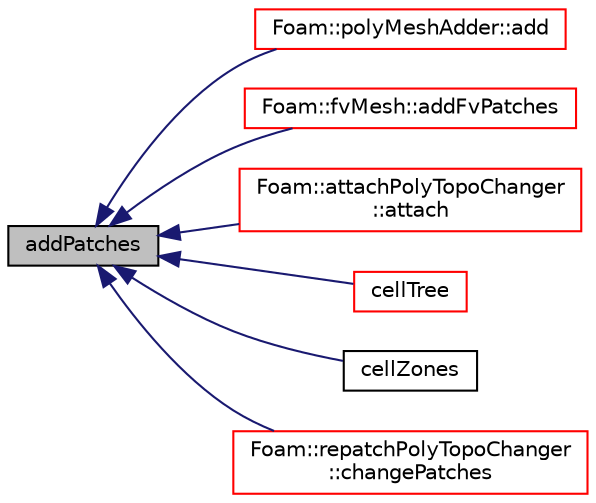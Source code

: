digraph "addPatches"
{
  bgcolor="transparent";
  edge [fontname="Helvetica",fontsize="10",labelfontname="Helvetica",labelfontsize="10"];
  node [fontname="Helvetica",fontsize="10",shape=record];
  rankdir="LR";
  Node1 [label="addPatches",height=0.2,width=0.4,color="black", fillcolor="grey75", style="filled", fontcolor="black"];
  Node1 -> Node2 [dir="back",color="midnightblue",fontsize="10",style="solid",fontname="Helvetica"];
  Node2 [label="Foam::polyMeshAdder::add",height=0.2,width=0.4,color="red",URL="$a01960.html#a24c9d73a4265ffdfd8fd7fc1c73a1cdc",tooltip="Add two polyMeshes. Returns new polyMesh and map construct. "];
  Node1 -> Node3 [dir="back",color="midnightblue",fontsize="10",style="solid",fontname="Helvetica"];
  Node3 [label="Foam::fvMesh::addFvPatches",height=0.2,width=0.4,color="red",URL="$a00892.html#a807737f477e7b9e29eb35303a67f80ee",tooltip="Add boundary patches. Constructor helper. "];
  Node1 -> Node4 [dir="back",color="midnightblue",fontsize="10",style="solid",fontname="Helvetica"];
  Node4 [label="Foam::attachPolyTopoChanger\l::attach",height=0.2,width=0.4,color="red",URL="$a00081.html#a655f9a7493e609affecc9d220fb2a843",tooltip="Attach mesh. By default filter out empty patches. "];
  Node1 -> Node5 [dir="back",color="midnightblue",fontsize="10",style="solid",fontname="Helvetica"];
  Node5 [label="cellTree",height=0.2,width=0.4,color="red",URL="$a01959.html#a7ec8de2b3ebafbb5aecf9316146722bf",tooltip="Return the cell search tree. "];
  Node1 -> Node6 [dir="back",color="midnightblue",fontsize="10",style="solid",fontname="Helvetica"];
  Node6 [label="cellZones",height=0.2,width=0.4,color="black",URL="$a01959.html#a981f3e92ff079e144ef55a4fcb32dfd2",tooltip="Return non-const access to the cellZones. "];
  Node1 -> Node7 [dir="back",color="midnightblue",fontsize="10",style="solid",fontname="Helvetica"];
  Node7 [label="Foam::repatchPolyTopoChanger\l::changePatches",height=0.2,width=0.4,color="red",URL="$a02221.html#a3f31f550e49b1b0aea77c68d6cb390f3",tooltip="Change patches. "];
}
